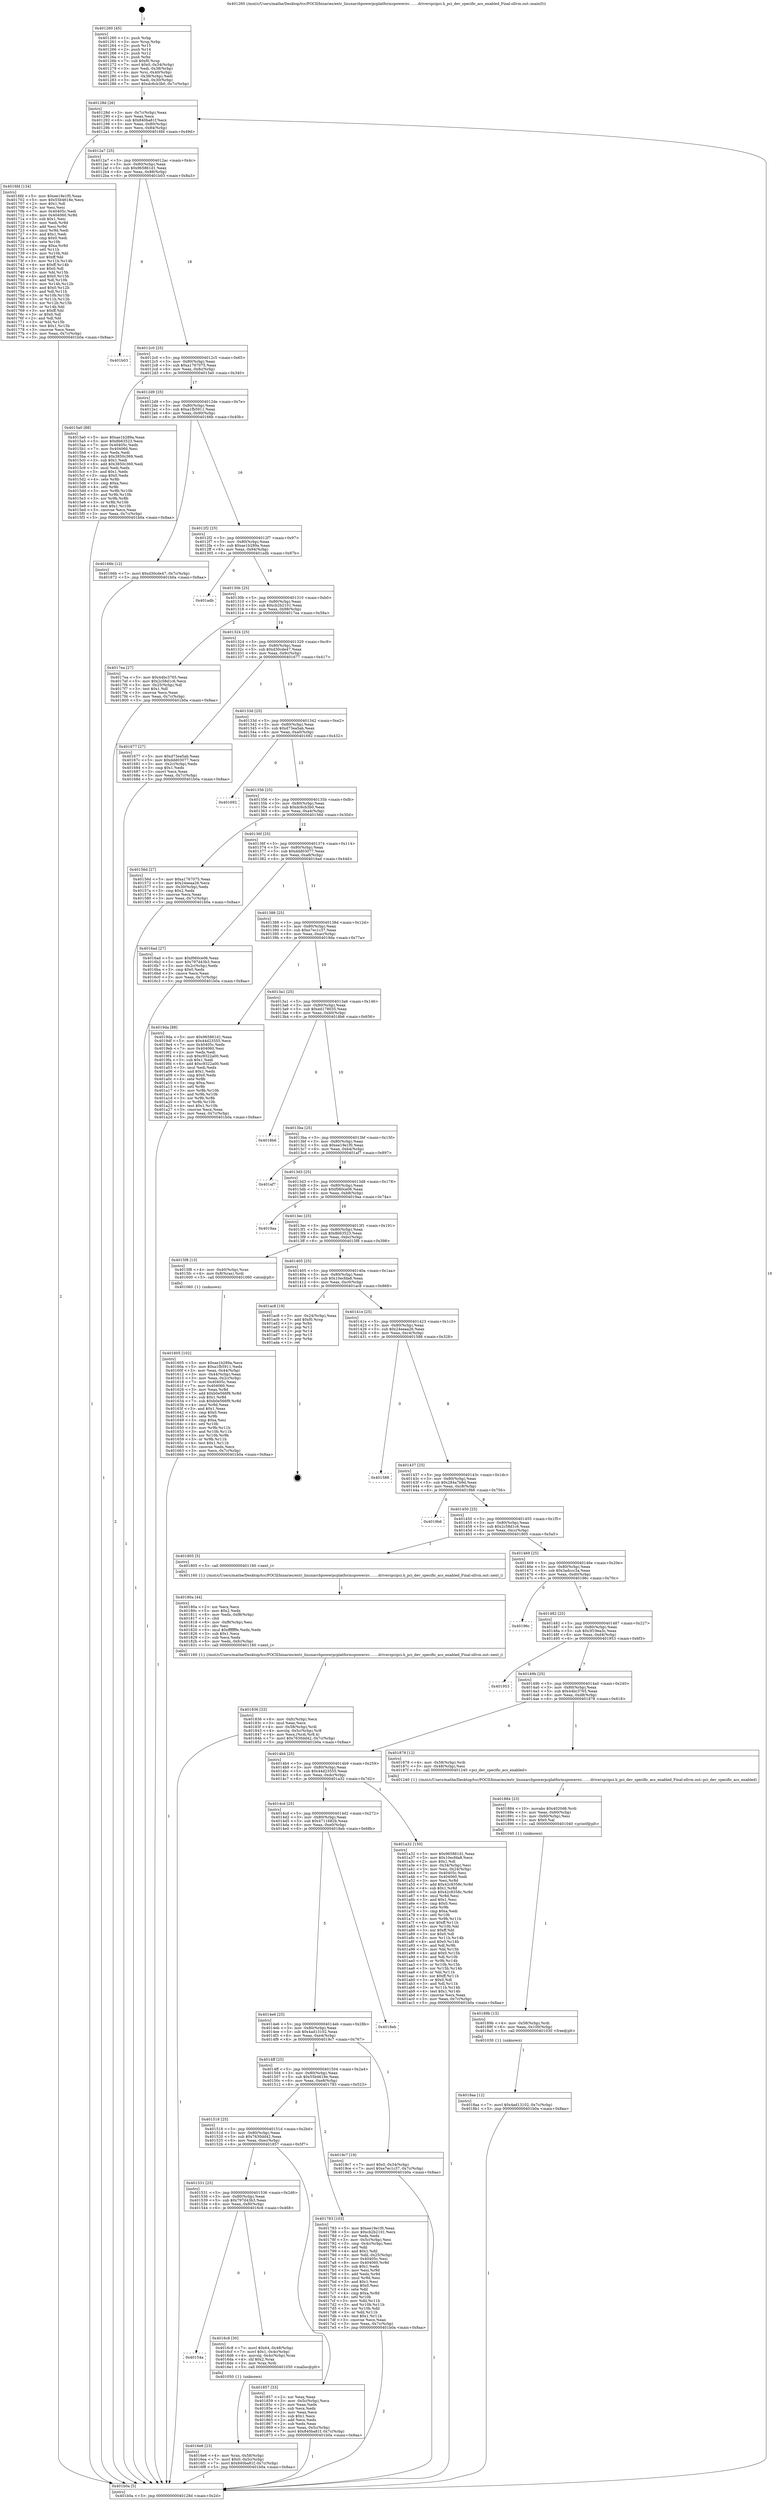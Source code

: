 digraph "0x401260" {
  label = "0x401260 (/mnt/c/Users/mathe/Desktop/tcc/POCII/binaries/extr_linuxarchpowerpcplatformspowernv........driverspcipci.h_pci_dev_specific_acs_enabled_Final-ollvm.out::main(0))"
  labelloc = "t"
  node[shape=record]

  Entry [label="",width=0.3,height=0.3,shape=circle,fillcolor=black,style=filled]
  "0x40128d" [label="{
     0x40128d [26]\l
     | [instrs]\l
     &nbsp;&nbsp;0x40128d \<+3\>: mov -0x7c(%rbp),%eax\l
     &nbsp;&nbsp;0x401290 \<+2\>: mov %eax,%ecx\l
     &nbsp;&nbsp;0x401292 \<+6\>: sub $0x840ba81f,%ecx\l
     &nbsp;&nbsp;0x401298 \<+3\>: mov %eax,-0x80(%rbp)\l
     &nbsp;&nbsp;0x40129b \<+6\>: mov %ecx,-0x84(%rbp)\l
     &nbsp;&nbsp;0x4012a1 \<+6\>: je 00000000004016fd \<main+0x49d\>\l
  }"]
  "0x4016fd" [label="{
     0x4016fd [134]\l
     | [instrs]\l
     &nbsp;&nbsp;0x4016fd \<+5\>: mov $0xee19e1f0,%eax\l
     &nbsp;&nbsp;0x401702 \<+5\>: mov $0x55b4618e,%ecx\l
     &nbsp;&nbsp;0x401707 \<+2\>: mov $0x1,%dl\l
     &nbsp;&nbsp;0x401709 \<+2\>: xor %esi,%esi\l
     &nbsp;&nbsp;0x40170b \<+7\>: mov 0x40405c,%edi\l
     &nbsp;&nbsp;0x401712 \<+8\>: mov 0x404060,%r8d\l
     &nbsp;&nbsp;0x40171a \<+3\>: sub $0x1,%esi\l
     &nbsp;&nbsp;0x40171d \<+3\>: mov %edi,%r9d\l
     &nbsp;&nbsp;0x401720 \<+3\>: add %esi,%r9d\l
     &nbsp;&nbsp;0x401723 \<+4\>: imul %r9d,%edi\l
     &nbsp;&nbsp;0x401727 \<+3\>: and $0x1,%edi\l
     &nbsp;&nbsp;0x40172a \<+3\>: cmp $0x0,%edi\l
     &nbsp;&nbsp;0x40172d \<+4\>: sete %r10b\l
     &nbsp;&nbsp;0x401731 \<+4\>: cmp $0xa,%r8d\l
     &nbsp;&nbsp;0x401735 \<+4\>: setl %r11b\l
     &nbsp;&nbsp;0x401739 \<+3\>: mov %r10b,%bl\l
     &nbsp;&nbsp;0x40173c \<+3\>: xor $0xff,%bl\l
     &nbsp;&nbsp;0x40173f \<+3\>: mov %r11b,%r14b\l
     &nbsp;&nbsp;0x401742 \<+4\>: xor $0xff,%r14b\l
     &nbsp;&nbsp;0x401746 \<+3\>: xor $0x0,%dl\l
     &nbsp;&nbsp;0x401749 \<+3\>: mov %bl,%r15b\l
     &nbsp;&nbsp;0x40174c \<+4\>: and $0x0,%r15b\l
     &nbsp;&nbsp;0x401750 \<+3\>: and %dl,%r10b\l
     &nbsp;&nbsp;0x401753 \<+3\>: mov %r14b,%r12b\l
     &nbsp;&nbsp;0x401756 \<+4\>: and $0x0,%r12b\l
     &nbsp;&nbsp;0x40175a \<+3\>: and %dl,%r11b\l
     &nbsp;&nbsp;0x40175d \<+3\>: or %r10b,%r15b\l
     &nbsp;&nbsp;0x401760 \<+3\>: or %r11b,%r12b\l
     &nbsp;&nbsp;0x401763 \<+3\>: xor %r12b,%r15b\l
     &nbsp;&nbsp;0x401766 \<+3\>: or %r14b,%bl\l
     &nbsp;&nbsp;0x401769 \<+3\>: xor $0xff,%bl\l
     &nbsp;&nbsp;0x40176c \<+3\>: or $0x0,%dl\l
     &nbsp;&nbsp;0x40176f \<+2\>: and %dl,%bl\l
     &nbsp;&nbsp;0x401771 \<+3\>: or %bl,%r15b\l
     &nbsp;&nbsp;0x401774 \<+4\>: test $0x1,%r15b\l
     &nbsp;&nbsp;0x401778 \<+3\>: cmovne %ecx,%eax\l
     &nbsp;&nbsp;0x40177b \<+3\>: mov %eax,-0x7c(%rbp)\l
     &nbsp;&nbsp;0x40177e \<+5\>: jmp 0000000000401b0a \<main+0x8aa\>\l
  }"]
  "0x4012a7" [label="{
     0x4012a7 [25]\l
     | [instrs]\l
     &nbsp;&nbsp;0x4012a7 \<+5\>: jmp 00000000004012ac \<main+0x4c\>\l
     &nbsp;&nbsp;0x4012ac \<+3\>: mov -0x80(%rbp),%eax\l
     &nbsp;&nbsp;0x4012af \<+5\>: sub $0x965861d1,%eax\l
     &nbsp;&nbsp;0x4012b4 \<+6\>: mov %eax,-0x88(%rbp)\l
     &nbsp;&nbsp;0x4012ba \<+6\>: je 0000000000401b03 \<main+0x8a3\>\l
  }"]
  Exit [label="",width=0.3,height=0.3,shape=circle,fillcolor=black,style=filled,peripheries=2]
  "0x401b03" [label="{
     0x401b03\l
  }", style=dashed]
  "0x4012c0" [label="{
     0x4012c0 [25]\l
     | [instrs]\l
     &nbsp;&nbsp;0x4012c0 \<+5\>: jmp 00000000004012c5 \<main+0x65\>\l
     &nbsp;&nbsp;0x4012c5 \<+3\>: mov -0x80(%rbp),%eax\l
     &nbsp;&nbsp;0x4012c8 \<+5\>: sub $0xa1767075,%eax\l
     &nbsp;&nbsp;0x4012cd \<+6\>: mov %eax,-0x8c(%rbp)\l
     &nbsp;&nbsp;0x4012d3 \<+6\>: je 00000000004015a0 \<main+0x340\>\l
  }"]
  "0x4018aa" [label="{
     0x4018aa [12]\l
     | [instrs]\l
     &nbsp;&nbsp;0x4018aa \<+7\>: movl $0x4ad13102,-0x7c(%rbp)\l
     &nbsp;&nbsp;0x4018b1 \<+5\>: jmp 0000000000401b0a \<main+0x8aa\>\l
  }"]
  "0x4015a0" [label="{
     0x4015a0 [88]\l
     | [instrs]\l
     &nbsp;&nbsp;0x4015a0 \<+5\>: mov $0xae1b289a,%eax\l
     &nbsp;&nbsp;0x4015a5 \<+5\>: mov $0x8b63523,%ecx\l
     &nbsp;&nbsp;0x4015aa \<+7\>: mov 0x40405c,%edx\l
     &nbsp;&nbsp;0x4015b1 \<+7\>: mov 0x404060,%esi\l
     &nbsp;&nbsp;0x4015b8 \<+2\>: mov %edx,%edi\l
     &nbsp;&nbsp;0x4015ba \<+6\>: sub $0x3850c369,%edi\l
     &nbsp;&nbsp;0x4015c0 \<+3\>: sub $0x1,%edi\l
     &nbsp;&nbsp;0x4015c3 \<+6\>: add $0x3850c369,%edi\l
     &nbsp;&nbsp;0x4015c9 \<+3\>: imul %edi,%edx\l
     &nbsp;&nbsp;0x4015cc \<+3\>: and $0x1,%edx\l
     &nbsp;&nbsp;0x4015cf \<+3\>: cmp $0x0,%edx\l
     &nbsp;&nbsp;0x4015d2 \<+4\>: sete %r8b\l
     &nbsp;&nbsp;0x4015d6 \<+3\>: cmp $0xa,%esi\l
     &nbsp;&nbsp;0x4015d9 \<+4\>: setl %r9b\l
     &nbsp;&nbsp;0x4015dd \<+3\>: mov %r8b,%r10b\l
     &nbsp;&nbsp;0x4015e0 \<+3\>: and %r9b,%r10b\l
     &nbsp;&nbsp;0x4015e3 \<+3\>: xor %r9b,%r8b\l
     &nbsp;&nbsp;0x4015e6 \<+3\>: or %r8b,%r10b\l
     &nbsp;&nbsp;0x4015e9 \<+4\>: test $0x1,%r10b\l
     &nbsp;&nbsp;0x4015ed \<+3\>: cmovne %ecx,%eax\l
     &nbsp;&nbsp;0x4015f0 \<+3\>: mov %eax,-0x7c(%rbp)\l
     &nbsp;&nbsp;0x4015f3 \<+5\>: jmp 0000000000401b0a \<main+0x8aa\>\l
  }"]
  "0x4012d9" [label="{
     0x4012d9 [25]\l
     | [instrs]\l
     &nbsp;&nbsp;0x4012d9 \<+5\>: jmp 00000000004012de \<main+0x7e\>\l
     &nbsp;&nbsp;0x4012de \<+3\>: mov -0x80(%rbp),%eax\l
     &nbsp;&nbsp;0x4012e1 \<+5\>: sub $0xa1fb5911,%eax\l
     &nbsp;&nbsp;0x4012e6 \<+6\>: mov %eax,-0x90(%rbp)\l
     &nbsp;&nbsp;0x4012ec \<+6\>: je 000000000040166b \<main+0x40b\>\l
  }"]
  "0x40189b" [label="{
     0x40189b [15]\l
     | [instrs]\l
     &nbsp;&nbsp;0x40189b \<+4\>: mov -0x58(%rbp),%rdi\l
     &nbsp;&nbsp;0x40189f \<+6\>: mov %eax,-0x100(%rbp)\l
     &nbsp;&nbsp;0x4018a5 \<+5\>: call 0000000000401030 \<free@plt\>\l
     | [calls]\l
     &nbsp;&nbsp;0x401030 \{1\} (unknown)\l
  }"]
  "0x40166b" [label="{
     0x40166b [12]\l
     | [instrs]\l
     &nbsp;&nbsp;0x40166b \<+7\>: movl $0xd30cde47,-0x7c(%rbp)\l
     &nbsp;&nbsp;0x401672 \<+5\>: jmp 0000000000401b0a \<main+0x8aa\>\l
  }"]
  "0x4012f2" [label="{
     0x4012f2 [25]\l
     | [instrs]\l
     &nbsp;&nbsp;0x4012f2 \<+5\>: jmp 00000000004012f7 \<main+0x97\>\l
     &nbsp;&nbsp;0x4012f7 \<+3\>: mov -0x80(%rbp),%eax\l
     &nbsp;&nbsp;0x4012fa \<+5\>: sub $0xae1b289a,%eax\l
     &nbsp;&nbsp;0x4012ff \<+6\>: mov %eax,-0x94(%rbp)\l
     &nbsp;&nbsp;0x401305 \<+6\>: je 0000000000401adb \<main+0x87b\>\l
  }"]
  "0x401884" [label="{
     0x401884 [23]\l
     | [instrs]\l
     &nbsp;&nbsp;0x401884 \<+10\>: movabs $0x4020d6,%rdi\l
     &nbsp;&nbsp;0x40188e \<+3\>: mov %eax,-0x60(%rbp)\l
     &nbsp;&nbsp;0x401891 \<+3\>: mov -0x60(%rbp),%esi\l
     &nbsp;&nbsp;0x401894 \<+2\>: mov $0x0,%al\l
     &nbsp;&nbsp;0x401896 \<+5\>: call 0000000000401040 \<printf@plt\>\l
     | [calls]\l
     &nbsp;&nbsp;0x401040 \{1\} (unknown)\l
  }"]
  "0x401adb" [label="{
     0x401adb\l
  }", style=dashed]
  "0x40130b" [label="{
     0x40130b [25]\l
     | [instrs]\l
     &nbsp;&nbsp;0x40130b \<+5\>: jmp 0000000000401310 \<main+0xb0\>\l
     &nbsp;&nbsp;0x401310 \<+3\>: mov -0x80(%rbp),%eax\l
     &nbsp;&nbsp;0x401313 \<+5\>: sub $0xcb2b2101,%eax\l
     &nbsp;&nbsp;0x401318 \<+6\>: mov %eax,-0x98(%rbp)\l
     &nbsp;&nbsp;0x40131e \<+6\>: je 00000000004017ea \<main+0x58a\>\l
  }"]
  "0x401836" [label="{
     0x401836 [33]\l
     | [instrs]\l
     &nbsp;&nbsp;0x401836 \<+6\>: mov -0xfc(%rbp),%ecx\l
     &nbsp;&nbsp;0x40183c \<+3\>: imul %eax,%ecx\l
     &nbsp;&nbsp;0x40183f \<+4\>: mov -0x58(%rbp),%rdi\l
     &nbsp;&nbsp;0x401843 \<+4\>: movslq -0x5c(%rbp),%r8\l
     &nbsp;&nbsp;0x401847 \<+4\>: mov %ecx,(%rdi,%r8,4)\l
     &nbsp;&nbsp;0x40184b \<+7\>: movl $0x7630dd42,-0x7c(%rbp)\l
     &nbsp;&nbsp;0x401852 \<+5\>: jmp 0000000000401b0a \<main+0x8aa\>\l
  }"]
  "0x4017ea" [label="{
     0x4017ea [27]\l
     | [instrs]\l
     &nbsp;&nbsp;0x4017ea \<+5\>: mov $0x44bc3765,%eax\l
     &nbsp;&nbsp;0x4017ef \<+5\>: mov $0x2c58d1c6,%ecx\l
     &nbsp;&nbsp;0x4017f4 \<+3\>: mov -0x25(%rbp),%dl\l
     &nbsp;&nbsp;0x4017f7 \<+3\>: test $0x1,%dl\l
     &nbsp;&nbsp;0x4017fa \<+3\>: cmovne %ecx,%eax\l
     &nbsp;&nbsp;0x4017fd \<+3\>: mov %eax,-0x7c(%rbp)\l
     &nbsp;&nbsp;0x401800 \<+5\>: jmp 0000000000401b0a \<main+0x8aa\>\l
  }"]
  "0x401324" [label="{
     0x401324 [25]\l
     | [instrs]\l
     &nbsp;&nbsp;0x401324 \<+5\>: jmp 0000000000401329 \<main+0xc9\>\l
     &nbsp;&nbsp;0x401329 \<+3\>: mov -0x80(%rbp),%eax\l
     &nbsp;&nbsp;0x40132c \<+5\>: sub $0xd30cde47,%eax\l
     &nbsp;&nbsp;0x401331 \<+6\>: mov %eax,-0x9c(%rbp)\l
     &nbsp;&nbsp;0x401337 \<+6\>: je 0000000000401677 \<main+0x417\>\l
  }"]
  "0x40180a" [label="{
     0x40180a [44]\l
     | [instrs]\l
     &nbsp;&nbsp;0x40180a \<+2\>: xor %ecx,%ecx\l
     &nbsp;&nbsp;0x40180c \<+5\>: mov $0x2,%edx\l
     &nbsp;&nbsp;0x401811 \<+6\>: mov %edx,-0xf8(%rbp)\l
     &nbsp;&nbsp;0x401817 \<+1\>: cltd\l
     &nbsp;&nbsp;0x401818 \<+6\>: mov -0xf8(%rbp),%esi\l
     &nbsp;&nbsp;0x40181e \<+2\>: idiv %esi\l
     &nbsp;&nbsp;0x401820 \<+6\>: imul $0xfffffffe,%edx,%edx\l
     &nbsp;&nbsp;0x401826 \<+3\>: sub $0x1,%ecx\l
     &nbsp;&nbsp;0x401829 \<+2\>: sub %ecx,%edx\l
     &nbsp;&nbsp;0x40182b \<+6\>: mov %edx,-0xfc(%rbp)\l
     &nbsp;&nbsp;0x401831 \<+5\>: call 0000000000401160 \<next_i\>\l
     | [calls]\l
     &nbsp;&nbsp;0x401160 \{1\} (/mnt/c/Users/mathe/Desktop/tcc/POCII/binaries/extr_linuxarchpowerpcplatformspowernv........driverspcipci.h_pci_dev_specific_acs_enabled_Final-ollvm.out::next_i)\l
  }"]
  "0x401677" [label="{
     0x401677 [27]\l
     | [instrs]\l
     &nbsp;&nbsp;0x401677 \<+5\>: mov $0xd73ea5ab,%eax\l
     &nbsp;&nbsp;0x40167c \<+5\>: mov $0xddd03077,%ecx\l
     &nbsp;&nbsp;0x401681 \<+3\>: mov -0x2c(%rbp),%edx\l
     &nbsp;&nbsp;0x401684 \<+3\>: cmp $0x1,%edx\l
     &nbsp;&nbsp;0x401687 \<+3\>: cmovl %ecx,%eax\l
     &nbsp;&nbsp;0x40168a \<+3\>: mov %eax,-0x7c(%rbp)\l
     &nbsp;&nbsp;0x40168d \<+5\>: jmp 0000000000401b0a \<main+0x8aa\>\l
  }"]
  "0x40133d" [label="{
     0x40133d [25]\l
     | [instrs]\l
     &nbsp;&nbsp;0x40133d \<+5\>: jmp 0000000000401342 \<main+0xe2\>\l
     &nbsp;&nbsp;0x401342 \<+3\>: mov -0x80(%rbp),%eax\l
     &nbsp;&nbsp;0x401345 \<+5\>: sub $0xd73ea5ab,%eax\l
     &nbsp;&nbsp;0x40134a \<+6\>: mov %eax,-0xa0(%rbp)\l
     &nbsp;&nbsp;0x401350 \<+6\>: je 0000000000401692 \<main+0x432\>\l
  }"]
  "0x4016e6" [label="{
     0x4016e6 [23]\l
     | [instrs]\l
     &nbsp;&nbsp;0x4016e6 \<+4\>: mov %rax,-0x58(%rbp)\l
     &nbsp;&nbsp;0x4016ea \<+7\>: movl $0x0,-0x5c(%rbp)\l
     &nbsp;&nbsp;0x4016f1 \<+7\>: movl $0x840ba81f,-0x7c(%rbp)\l
     &nbsp;&nbsp;0x4016f8 \<+5\>: jmp 0000000000401b0a \<main+0x8aa\>\l
  }"]
  "0x401692" [label="{
     0x401692\l
  }", style=dashed]
  "0x401356" [label="{
     0x401356 [25]\l
     | [instrs]\l
     &nbsp;&nbsp;0x401356 \<+5\>: jmp 000000000040135b \<main+0xfb\>\l
     &nbsp;&nbsp;0x40135b \<+3\>: mov -0x80(%rbp),%eax\l
     &nbsp;&nbsp;0x40135e \<+5\>: sub $0xdc6cb3b0,%eax\l
     &nbsp;&nbsp;0x401363 \<+6\>: mov %eax,-0xa4(%rbp)\l
     &nbsp;&nbsp;0x401369 \<+6\>: je 000000000040156d \<main+0x30d\>\l
  }"]
  "0x40154a" [label="{
     0x40154a\l
  }", style=dashed]
  "0x40156d" [label="{
     0x40156d [27]\l
     | [instrs]\l
     &nbsp;&nbsp;0x40156d \<+5\>: mov $0xa1767075,%eax\l
     &nbsp;&nbsp;0x401572 \<+5\>: mov $0x24eeaa26,%ecx\l
     &nbsp;&nbsp;0x401577 \<+3\>: mov -0x30(%rbp),%edx\l
     &nbsp;&nbsp;0x40157a \<+3\>: cmp $0x2,%edx\l
     &nbsp;&nbsp;0x40157d \<+3\>: cmovne %ecx,%eax\l
     &nbsp;&nbsp;0x401580 \<+3\>: mov %eax,-0x7c(%rbp)\l
     &nbsp;&nbsp;0x401583 \<+5\>: jmp 0000000000401b0a \<main+0x8aa\>\l
  }"]
  "0x40136f" [label="{
     0x40136f [25]\l
     | [instrs]\l
     &nbsp;&nbsp;0x40136f \<+5\>: jmp 0000000000401374 \<main+0x114\>\l
     &nbsp;&nbsp;0x401374 \<+3\>: mov -0x80(%rbp),%eax\l
     &nbsp;&nbsp;0x401377 \<+5\>: sub $0xddd03077,%eax\l
     &nbsp;&nbsp;0x40137c \<+6\>: mov %eax,-0xa8(%rbp)\l
     &nbsp;&nbsp;0x401382 \<+6\>: je 00000000004016ad \<main+0x44d\>\l
  }"]
  "0x401b0a" [label="{
     0x401b0a [5]\l
     | [instrs]\l
     &nbsp;&nbsp;0x401b0a \<+5\>: jmp 000000000040128d \<main+0x2d\>\l
  }"]
  "0x401260" [label="{
     0x401260 [45]\l
     | [instrs]\l
     &nbsp;&nbsp;0x401260 \<+1\>: push %rbp\l
     &nbsp;&nbsp;0x401261 \<+3\>: mov %rsp,%rbp\l
     &nbsp;&nbsp;0x401264 \<+2\>: push %r15\l
     &nbsp;&nbsp;0x401266 \<+2\>: push %r14\l
     &nbsp;&nbsp;0x401268 \<+2\>: push %r12\l
     &nbsp;&nbsp;0x40126a \<+1\>: push %rbx\l
     &nbsp;&nbsp;0x40126b \<+7\>: sub $0xf0,%rsp\l
     &nbsp;&nbsp;0x401272 \<+7\>: movl $0x0,-0x34(%rbp)\l
     &nbsp;&nbsp;0x401279 \<+3\>: mov %edi,-0x38(%rbp)\l
     &nbsp;&nbsp;0x40127c \<+4\>: mov %rsi,-0x40(%rbp)\l
     &nbsp;&nbsp;0x401280 \<+3\>: mov -0x38(%rbp),%edi\l
     &nbsp;&nbsp;0x401283 \<+3\>: mov %edi,-0x30(%rbp)\l
     &nbsp;&nbsp;0x401286 \<+7\>: movl $0xdc6cb3b0,-0x7c(%rbp)\l
  }"]
  "0x4016c8" [label="{
     0x4016c8 [30]\l
     | [instrs]\l
     &nbsp;&nbsp;0x4016c8 \<+7\>: movl $0x64,-0x48(%rbp)\l
     &nbsp;&nbsp;0x4016cf \<+7\>: movl $0x1,-0x4c(%rbp)\l
     &nbsp;&nbsp;0x4016d6 \<+4\>: movslq -0x4c(%rbp),%rax\l
     &nbsp;&nbsp;0x4016da \<+4\>: shl $0x2,%rax\l
     &nbsp;&nbsp;0x4016de \<+3\>: mov %rax,%rdi\l
     &nbsp;&nbsp;0x4016e1 \<+5\>: call 0000000000401050 \<malloc@plt\>\l
     | [calls]\l
     &nbsp;&nbsp;0x401050 \{1\} (unknown)\l
  }"]
  "0x4016ad" [label="{
     0x4016ad [27]\l
     | [instrs]\l
     &nbsp;&nbsp;0x4016ad \<+5\>: mov $0xf060ce06,%eax\l
     &nbsp;&nbsp;0x4016b2 \<+5\>: mov $0x797d43b3,%ecx\l
     &nbsp;&nbsp;0x4016b7 \<+3\>: mov -0x2c(%rbp),%edx\l
     &nbsp;&nbsp;0x4016ba \<+3\>: cmp $0x0,%edx\l
     &nbsp;&nbsp;0x4016bd \<+3\>: cmove %ecx,%eax\l
     &nbsp;&nbsp;0x4016c0 \<+3\>: mov %eax,-0x7c(%rbp)\l
     &nbsp;&nbsp;0x4016c3 \<+5\>: jmp 0000000000401b0a \<main+0x8aa\>\l
  }"]
  "0x401388" [label="{
     0x401388 [25]\l
     | [instrs]\l
     &nbsp;&nbsp;0x401388 \<+5\>: jmp 000000000040138d \<main+0x12d\>\l
     &nbsp;&nbsp;0x40138d \<+3\>: mov -0x80(%rbp),%eax\l
     &nbsp;&nbsp;0x401390 \<+5\>: sub $0xe7ec1c37,%eax\l
     &nbsp;&nbsp;0x401395 \<+6\>: mov %eax,-0xac(%rbp)\l
     &nbsp;&nbsp;0x40139b \<+6\>: je 00000000004019da \<main+0x77a\>\l
  }"]
  "0x401531" [label="{
     0x401531 [25]\l
     | [instrs]\l
     &nbsp;&nbsp;0x401531 \<+5\>: jmp 0000000000401536 \<main+0x2d6\>\l
     &nbsp;&nbsp;0x401536 \<+3\>: mov -0x80(%rbp),%eax\l
     &nbsp;&nbsp;0x401539 \<+5\>: sub $0x797d43b3,%eax\l
     &nbsp;&nbsp;0x40153e \<+6\>: mov %eax,-0xf0(%rbp)\l
     &nbsp;&nbsp;0x401544 \<+6\>: je 00000000004016c8 \<main+0x468\>\l
  }"]
  "0x4019da" [label="{
     0x4019da [88]\l
     | [instrs]\l
     &nbsp;&nbsp;0x4019da \<+5\>: mov $0x965861d1,%eax\l
     &nbsp;&nbsp;0x4019df \<+5\>: mov $0x44d23555,%ecx\l
     &nbsp;&nbsp;0x4019e4 \<+7\>: mov 0x40405c,%edx\l
     &nbsp;&nbsp;0x4019eb \<+7\>: mov 0x404060,%esi\l
     &nbsp;&nbsp;0x4019f2 \<+2\>: mov %edx,%edi\l
     &nbsp;&nbsp;0x4019f4 \<+6\>: sub $0xc9322a00,%edi\l
     &nbsp;&nbsp;0x4019fa \<+3\>: sub $0x1,%edi\l
     &nbsp;&nbsp;0x4019fd \<+6\>: add $0xc9322a00,%edi\l
     &nbsp;&nbsp;0x401a03 \<+3\>: imul %edi,%edx\l
     &nbsp;&nbsp;0x401a06 \<+3\>: and $0x1,%edx\l
     &nbsp;&nbsp;0x401a09 \<+3\>: cmp $0x0,%edx\l
     &nbsp;&nbsp;0x401a0c \<+4\>: sete %r8b\l
     &nbsp;&nbsp;0x401a10 \<+3\>: cmp $0xa,%esi\l
     &nbsp;&nbsp;0x401a13 \<+4\>: setl %r9b\l
     &nbsp;&nbsp;0x401a17 \<+3\>: mov %r8b,%r10b\l
     &nbsp;&nbsp;0x401a1a \<+3\>: and %r9b,%r10b\l
     &nbsp;&nbsp;0x401a1d \<+3\>: xor %r9b,%r8b\l
     &nbsp;&nbsp;0x401a20 \<+3\>: or %r8b,%r10b\l
     &nbsp;&nbsp;0x401a23 \<+4\>: test $0x1,%r10b\l
     &nbsp;&nbsp;0x401a27 \<+3\>: cmovne %ecx,%eax\l
     &nbsp;&nbsp;0x401a2a \<+3\>: mov %eax,-0x7c(%rbp)\l
     &nbsp;&nbsp;0x401a2d \<+5\>: jmp 0000000000401b0a \<main+0x8aa\>\l
  }"]
  "0x4013a1" [label="{
     0x4013a1 [25]\l
     | [instrs]\l
     &nbsp;&nbsp;0x4013a1 \<+5\>: jmp 00000000004013a6 \<main+0x146\>\l
     &nbsp;&nbsp;0x4013a6 \<+3\>: mov -0x80(%rbp),%eax\l
     &nbsp;&nbsp;0x4013a9 \<+5\>: sub $0xed178035,%eax\l
     &nbsp;&nbsp;0x4013ae \<+6\>: mov %eax,-0xb0(%rbp)\l
     &nbsp;&nbsp;0x4013b4 \<+6\>: je 00000000004018b6 \<main+0x656\>\l
  }"]
  "0x401857" [label="{
     0x401857 [33]\l
     | [instrs]\l
     &nbsp;&nbsp;0x401857 \<+2\>: xor %eax,%eax\l
     &nbsp;&nbsp;0x401859 \<+3\>: mov -0x5c(%rbp),%ecx\l
     &nbsp;&nbsp;0x40185c \<+2\>: mov %eax,%edx\l
     &nbsp;&nbsp;0x40185e \<+2\>: sub %ecx,%edx\l
     &nbsp;&nbsp;0x401860 \<+2\>: mov %eax,%ecx\l
     &nbsp;&nbsp;0x401862 \<+3\>: sub $0x1,%ecx\l
     &nbsp;&nbsp;0x401865 \<+2\>: add %ecx,%edx\l
     &nbsp;&nbsp;0x401867 \<+2\>: sub %edx,%eax\l
     &nbsp;&nbsp;0x401869 \<+3\>: mov %eax,-0x5c(%rbp)\l
     &nbsp;&nbsp;0x40186c \<+7\>: movl $0x840ba81f,-0x7c(%rbp)\l
     &nbsp;&nbsp;0x401873 \<+5\>: jmp 0000000000401b0a \<main+0x8aa\>\l
  }"]
  "0x4018b6" [label="{
     0x4018b6\l
  }", style=dashed]
  "0x4013ba" [label="{
     0x4013ba [25]\l
     | [instrs]\l
     &nbsp;&nbsp;0x4013ba \<+5\>: jmp 00000000004013bf \<main+0x15f\>\l
     &nbsp;&nbsp;0x4013bf \<+3\>: mov -0x80(%rbp),%eax\l
     &nbsp;&nbsp;0x4013c2 \<+5\>: sub $0xee19e1f0,%eax\l
     &nbsp;&nbsp;0x4013c7 \<+6\>: mov %eax,-0xb4(%rbp)\l
     &nbsp;&nbsp;0x4013cd \<+6\>: je 0000000000401af7 \<main+0x897\>\l
  }"]
  "0x401518" [label="{
     0x401518 [25]\l
     | [instrs]\l
     &nbsp;&nbsp;0x401518 \<+5\>: jmp 000000000040151d \<main+0x2bd\>\l
     &nbsp;&nbsp;0x40151d \<+3\>: mov -0x80(%rbp),%eax\l
     &nbsp;&nbsp;0x401520 \<+5\>: sub $0x7630dd42,%eax\l
     &nbsp;&nbsp;0x401525 \<+6\>: mov %eax,-0xec(%rbp)\l
     &nbsp;&nbsp;0x40152b \<+6\>: je 0000000000401857 \<main+0x5f7\>\l
  }"]
  "0x401af7" [label="{
     0x401af7\l
  }", style=dashed]
  "0x4013d3" [label="{
     0x4013d3 [25]\l
     | [instrs]\l
     &nbsp;&nbsp;0x4013d3 \<+5\>: jmp 00000000004013d8 \<main+0x178\>\l
     &nbsp;&nbsp;0x4013d8 \<+3\>: mov -0x80(%rbp),%eax\l
     &nbsp;&nbsp;0x4013db \<+5\>: sub $0xf060ce06,%eax\l
     &nbsp;&nbsp;0x4013e0 \<+6\>: mov %eax,-0xb8(%rbp)\l
     &nbsp;&nbsp;0x4013e6 \<+6\>: je 00000000004019aa \<main+0x74a\>\l
  }"]
  "0x401783" [label="{
     0x401783 [103]\l
     | [instrs]\l
     &nbsp;&nbsp;0x401783 \<+5\>: mov $0xee19e1f0,%eax\l
     &nbsp;&nbsp;0x401788 \<+5\>: mov $0xcb2b2101,%ecx\l
     &nbsp;&nbsp;0x40178d \<+2\>: xor %edx,%edx\l
     &nbsp;&nbsp;0x40178f \<+3\>: mov -0x5c(%rbp),%esi\l
     &nbsp;&nbsp;0x401792 \<+3\>: cmp -0x4c(%rbp),%esi\l
     &nbsp;&nbsp;0x401795 \<+4\>: setl %dil\l
     &nbsp;&nbsp;0x401799 \<+4\>: and $0x1,%dil\l
     &nbsp;&nbsp;0x40179d \<+4\>: mov %dil,-0x25(%rbp)\l
     &nbsp;&nbsp;0x4017a1 \<+7\>: mov 0x40405c,%esi\l
     &nbsp;&nbsp;0x4017a8 \<+8\>: mov 0x404060,%r8d\l
     &nbsp;&nbsp;0x4017b0 \<+3\>: sub $0x1,%edx\l
     &nbsp;&nbsp;0x4017b3 \<+3\>: mov %esi,%r9d\l
     &nbsp;&nbsp;0x4017b6 \<+3\>: add %edx,%r9d\l
     &nbsp;&nbsp;0x4017b9 \<+4\>: imul %r9d,%esi\l
     &nbsp;&nbsp;0x4017bd \<+3\>: and $0x1,%esi\l
     &nbsp;&nbsp;0x4017c0 \<+3\>: cmp $0x0,%esi\l
     &nbsp;&nbsp;0x4017c3 \<+4\>: sete %dil\l
     &nbsp;&nbsp;0x4017c7 \<+4\>: cmp $0xa,%r8d\l
     &nbsp;&nbsp;0x4017cb \<+4\>: setl %r10b\l
     &nbsp;&nbsp;0x4017cf \<+3\>: mov %dil,%r11b\l
     &nbsp;&nbsp;0x4017d2 \<+3\>: and %r10b,%r11b\l
     &nbsp;&nbsp;0x4017d5 \<+3\>: xor %r10b,%dil\l
     &nbsp;&nbsp;0x4017d8 \<+3\>: or %dil,%r11b\l
     &nbsp;&nbsp;0x4017db \<+4\>: test $0x1,%r11b\l
     &nbsp;&nbsp;0x4017df \<+3\>: cmovne %ecx,%eax\l
     &nbsp;&nbsp;0x4017e2 \<+3\>: mov %eax,-0x7c(%rbp)\l
     &nbsp;&nbsp;0x4017e5 \<+5\>: jmp 0000000000401b0a \<main+0x8aa\>\l
  }"]
  "0x4019aa" [label="{
     0x4019aa\l
  }", style=dashed]
  "0x4013ec" [label="{
     0x4013ec [25]\l
     | [instrs]\l
     &nbsp;&nbsp;0x4013ec \<+5\>: jmp 00000000004013f1 \<main+0x191\>\l
     &nbsp;&nbsp;0x4013f1 \<+3\>: mov -0x80(%rbp),%eax\l
     &nbsp;&nbsp;0x4013f4 \<+5\>: sub $0x8b63523,%eax\l
     &nbsp;&nbsp;0x4013f9 \<+6\>: mov %eax,-0xbc(%rbp)\l
     &nbsp;&nbsp;0x4013ff \<+6\>: je 00000000004015f8 \<main+0x398\>\l
  }"]
  "0x4014ff" [label="{
     0x4014ff [25]\l
     | [instrs]\l
     &nbsp;&nbsp;0x4014ff \<+5\>: jmp 0000000000401504 \<main+0x2a4\>\l
     &nbsp;&nbsp;0x401504 \<+3\>: mov -0x80(%rbp),%eax\l
     &nbsp;&nbsp;0x401507 \<+5\>: sub $0x55b4618e,%eax\l
     &nbsp;&nbsp;0x40150c \<+6\>: mov %eax,-0xe8(%rbp)\l
     &nbsp;&nbsp;0x401512 \<+6\>: je 0000000000401783 \<main+0x523\>\l
  }"]
  "0x4015f8" [label="{
     0x4015f8 [13]\l
     | [instrs]\l
     &nbsp;&nbsp;0x4015f8 \<+4\>: mov -0x40(%rbp),%rax\l
     &nbsp;&nbsp;0x4015fc \<+4\>: mov 0x8(%rax),%rdi\l
     &nbsp;&nbsp;0x401600 \<+5\>: call 0000000000401060 \<atoi@plt\>\l
     | [calls]\l
     &nbsp;&nbsp;0x401060 \{1\} (unknown)\l
  }"]
  "0x401405" [label="{
     0x401405 [25]\l
     | [instrs]\l
     &nbsp;&nbsp;0x401405 \<+5\>: jmp 000000000040140a \<main+0x1aa\>\l
     &nbsp;&nbsp;0x40140a \<+3\>: mov -0x80(%rbp),%eax\l
     &nbsp;&nbsp;0x40140d \<+5\>: sub $0x10ecfda8,%eax\l
     &nbsp;&nbsp;0x401412 \<+6\>: mov %eax,-0xc0(%rbp)\l
     &nbsp;&nbsp;0x401418 \<+6\>: je 0000000000401ac8 \<main+0x868\>\l
  }"]
  "0x401605" [label="{
     0x401605 [102]\l
     | [instrs]\l
     &nbsp;&nbsp;0x401605 \<+5\>: mov $0xae1b289a,%ecx\l
     &nbsp;&nbsp;0x40160a \<+5\>: mov $0xa1fb5911,%edx\l
     &nbsp;&nbsp;0x40160f \<+3\>: mov %eax,-0x44(%rbp)\l
     &nbsp;&nbsp;0x401612 \<+3\>: mov -0x44(%rbp),%eax\l
     &nbsp;&nbsp;0x401615 \<+3\>: mov %eax,-0x2c(%rbp)\l
     &nbsp;&nbsp;0x401618 \<+7\>: mov 0x40405c,%eax\l
     &nbsp;&nbsp;0x40161f \<+7\>: mov 0x404060,%esi\l
     &nbsp;&nbsp;0x401626 \<+3\>: mov %eax,%r8d\l
     &nbsp;&nbsp;0x401629 \<+7\>: add $0xb0e566f9,%r8d\l
     &nbsp;&nbsp;0x401630 \<+4\>: sub $0x1,%r8d\l
     &nbsp;&nbsp;0x401634 \<+7\>: sub $0xb0e566f9,%r8d\l
     &nbsp;&nbsp;0x40163b \<+4\>: imul %r8d,%eax\l
     &nbsp;&nbsp;0x40163f \<+3\>: and $0x1,%eax\l
     &nbsp;&nbsp;0x401642 \<+3\>: cmp $0x0,%eax\l
     &nbsp;&nbsp;0x401645 \<+4\>: sete %r9b\l
     &nbsp;&nbsp;0x401649 \<+3\>: cmp $0xa,%esi\l
     &nbsp;&nbsp;0x40164c \<+4\>: setl %r10b\l
     &nbsp;&nbsp;0x401650 \<+3\>: mov %r9b,%r11b\l
     &nbsp;&nbsp;0x401653 \<+3\>: and %r10b,%r11b\l
     &nbsp;&nbsp;0x401656 \<+3\>: xor %r10b,%r9b\l
     &nbsp;&nbsp;0x401659 \<+3\>: or %r9b,%r11b\l
     &nbsp;&nbsp;0x40165c \<+4\>: test $0x1,%r11b\l
     &nbsp;&nbsp;0x401660 \<+3\>: cmovne %edx,%ecx\l
     &nbsp;&nbsp;0x401663 \<+3\>: mov %ecx,-0x7c(%rbp)\l
     &nbsp;&nbsp;0x401666 \<+5\>: jmp 0000000000401b0a \<main+0x8aa\>\l
  }"]
  "0x4019c7" [label="{
     0x4019c7 [19]\l
     | [instrs]\l
     &nbsp;&nbsp;0x4019c7 \<+7\>: movl $0x0,-0x34(%rbp)\l
     &nbsp;&nbsp;0x4019ce \<+7\>: movl $0xe7ec1c37,-0x7c(%rbp)\l
     &nbsp;&nbsp;0x4019d5 \<+5\>: jmp 0000000000401b0a \<main+0x8aa\>\l
  }"]
  "0x401ac8" [label="{
     0x401ac8 [19]\l
     | [instrs]\l
     &nbsp;&nbsp;0x401ac8 \<+3\>: mov -0x24(%rbp),%eax\l
     &nbsp;&nbsp;0x401acb \<+7\>: add $0xf0,%rsp\l
     &nbsp;&nbsp;0x401ad2 \<+1\>: pop %rbx\l
     &nbsp;&nbsp;0x401ad3 \<+2\>: pop %r12\l
     &nbsp;&nbsp;0x401ad5 \<+2\>: pop %r14\l
     &nbsp;&nbsp;0x401ad7 \<+2\>: pop %r15\l
     &nbsp;&nbsp;0x401ad9 \<+1\>: pop %rbp\l
     &nbsp;&nbsp;0x401ada \<+1\>: ret\l
  }"]
  "0x40141e" [label="{
     0x40141e [25]\l
     | [instrs]\l
     &nbsp;&nbsp;0x40141e \<+5\>: jmp 0000000000401423 \<main+0x1c3\>\l
     &nbsp;&nbsp;0x401423 \<+3\>: mov -0x80(%rbp),%eax\l
     &nbsp;&nbsp;0x401426 \<+5\>: sub $0x24eeaa26,%eax\l
     &nbsp;&nbsp;0x40142b \<+6\>: mov %eax,-0xc4(%rbp)\l
     &nbsp;&nbsp;0x401431 \<+6\>: je 0000000000401588 \<main+0x328\>\l
  }"]
  "0x4014e6" [label="{
     0x4014e6 [25]\l
     | [instrs]\l
     &nbsp;&nbsp;0x4014e6 \<+5\>: jmp 00000000004014eb \<main+0x28b\>\l
     &nbsp;&nbsp;0x4014eb \<+3\>: mov -0x80(%rbp),%eax\l
     &nbsp;&nbsp;0x4014ee \<+5\>: sub $0x4ad13102,%eax\l
     &nbsp;&nbsp;0x4014f3 \<+6\>: mov %eax,-0xe4(%rbp)\l
     &nbsp;&nbsp;0x4014f9 \<+6\>: je 00000000004019c7 \<main+0x767\>\l
  }"]
  "0x401588" [label="{
     0x401588\l
  }", style=dashed]
  "0x401437" [label="{
     0x401437 [25]\l
     | [instrs]\l
     &nbsp;&nbsp;0x401437 \<+5\>: jmp 000000000040143c \<main+0x1dc\>\l
     &nbsp;&nbsp;0x40143c \<+3\>: mov -0x80(%rbp),%eax\l
     &nbsp;&nbsp;0x40143f \<+5\>: sub $0x284a7b9d,%eax\l
     &nbsp;&nbsp;0x401444 \<+6\>: mov %eax,-0xc8(%rbp)\l
     &nbsp;&nbsp;0x40144a \<+6\>: je 00000000004019b6 \<main+0x756\>\l
  }"]
  "0x4018eb" [label="{
     0x4018eb\l
  }", style=dashed]
  "0x4019b6" [label="{
     0x4019b6\l
  }", style=dashed]
  "0x401450" [label="{
     0x401450 [25]\l
     | [instrs]\l
     &nbsp;&nbsp;0x401450 \<+5\>: jmp 0000000000401455 \<main+0x1f5\>\l
     &nbsp;&nbsp;0x401455 \<+3\>: mov -0x80(%rbp),%eax\l
     &nbsp;&nbsp;0x401458 \<+5\>: sub $0x2c58d1c6,%eax\l
     &nbsp;&nbsp;0x40145d \<+6\>: mov %eax,-0xcc(%rbp)\l
     &nbsp;&nbsp;0x401463 \<+6\>: je 0000000000401805 \<main+0x5a5\>\l
  }"]
  "0x4014cd" [label="{
     0x4014cd [25]\l
     | [instrs]\l
     &nbsp;&nbsp;0x4014cd \<+5\>: jmp 00000000004014d2 \<main+0x272\>\l
     &nbsp;&nbsp;0x4014d2 \<+3\>: mov -0x80(%rbp),%eax\l
     &nbsp;&nbsp;0x4014d5 \<+5\>: sub $0x4711682b,%eax\l
     &nbsp;&nbsp;0x4014da \<+6\>: mov %eax,-0xe0(%rbp)\l
     &nbsp;&nbsp;0x4014e0 \<+6\>: je 00000000004018eb \<main+0x68b\>\l
  }"]
  "0x401805" [label="{
     0x401805 [5]\l
     | [instrs]\l
     &nbsp;&nbsp;0x401805 \<+5\>: call 0000000000401160 \<next_i\>\l
     | [calls]\l
     &nbsp;&nbsp;0x401160 \{1\} (/mnt/c/Users/mathe/Desktop/tcc/POCII/binaries/extr_linuxarchpowerpcplatformspowernv........driverspcipci.h_pci_dev_specific_acs_enabled_Final-ollvm.out::next_i)\l
  }"]
  "0x401469" [label="{
     0x401469 [25]\l
     | [instrs]\l
     &nbsp;&nbsp;0x401469 \<+5\>: jmp 000000000040146e \<main+0x20e\>\l
     &nbsp;&nbsp;0x40146e \<+3\>: mov -0x80(%rbp),%eax\l
     &nbsp;&nbsp;0x401471 \<+5\>: sub $0x3adccc3a,%eax\l
     &nbsp;&nbsp;0x401476 \<+6\>: mov %eax,-0xd0(%rbp)\l
     &nbsp;&nbsp;0x40147c \<+6\>: je 000000000040196c \<main+0x70c\>\l
  }"]
  "0x401a32" [label="{
     0x401a32 [150]\l
     | [instrs]\l
     &nbsp;&nbsp;0x401a32 \<+5\>: mov $0x965861d1,%eax\l
     &nbsp;&nbsp;0x401a37 \<+5\>: mov $0x10ecfda8,%ecx\l
     &nbsp;&nbsp;0x401a3c \<+2\>: mov $0x1,%dl\l
     &nbsp;&nbsp;0x401a3e \<+3\>: mov -0x34(%rbp),%esi\l
     &nbsp;&nbsp;0x401a41 \<+3\>: mov %esi,-0x24(%rbp)\l
     &nbsp;&nbsp;0x401a44 \<+7\>: mov 0x40405c,%esi\l
     &nbsp;&nbsp;0x401a4b \<+7\>: mov 0x404060,%edi\l
     &nbsp;&nbsp;0x401a52 \<+3\>: mov %esi,%r8d\l
     &nbsp;&nbsp;0x401a55 \<+7\>: add $0x42c8358c,%r8d\l
     &nbsp;&nbsp;0x401a5c \<+4\>: sub $0x1,%r8d\l
     &nbsp;&nbsp;0x401a60 \<+7\>: sub $0x42c8358c,%r8d\l
     &nbsp;&nbsp;0x401a67 \<+4\>: imul %r8d,%esi\l
     &nbsp;&nbsp;0x401a6b \<+3\>: and $0x1,%esi\l
     &nbsp;&nbsp;0x401a6e \<+3\>: cmp $0x0,%esi\l
     &nbsp;&nbsp;0x401a71 \<+4\>: sete %r9b\l
     &nbsp;&nbsp;0x401a75 \<+3\>: cmp $0xa,%edi\l
     &nbsp;&nbsp;0x401a78 \<+4\>: setl %r10b\l
     &nbsp;&nbsp;0x401a7c \<+3\>: mov %r9b,%r11b\l
     &nbsp;&nbsp;0x401a7f \<+4\>: xor $0xff,%r11b\l
     &nbsp;&nbsp;0x401a83 \<+3\>: mov %r10b,%bl\l
     &nbsp;&nbsp;0x401a86 \<+3\>: xor $0xff,%bl\l
     &nbsp;&nbsp;0x401a89 \<+3\>: xor $0x0,%dl\l
     &nbsp;&nbsp;0x401a8c \<+3\>: mov %r11b,%r14b\l
     &nbsp;&nbsp;0x401a8f \<+4\>: and $0x0,%r14b\l
     &nbsp;&nbsp;0x401a93 \<+3\>: and %dl,%r9b\l
     &nbsp;&nbsp;0x401a96 \<+3\>: mov %bl,%r15b\l
     &nbsp;&nbsp;0x401a99 \<+4\>: and $0x0,%r15b\l
     &nbsp;&nbsp;0x401a9d \<+3\>: and %dl,%r10b\l
     &nbsp;&nbsp;0x401aa0 \<+3\>: or %r9b,%r14b\l
     &nbsp;&nbsp;0x401aa3 \<+3\>: or %r10b,%r15b\l
     &nbsp;&nbsp;0x401aa6 \<+3\>: xor %r15b,%r14b\l
     &nbsp;&nbsp;0x401aa9 \<+3\>: or %bl,%r11b\l
     &nbsp;&nbsp;0x401aac \<+4\>: xor $0xff,%r11b\l
     &nbsp;&nbsp;0x401ab0 \<+3\>: or $0x0,%dl\l
     &nbsp;&nbsp;0x401ab3 \<+3\>: and %dl,%r11b\l
     &nbsp;&nbsp;0x401ab6 \<+3\>: or %r11b,%r14b\l
     &nbsp;&nbsp;0x401ab9 \<+4\>: test $0x1,%r14b\l
     &nbsp;&nbsp;0x401abd \<+3\>: cmovne %ecx,%eax\l
     &nbsp;&nbsp;0x401ac0 \<+3\>: mov %eax,-0x7c(%rbp)\l
     &nbsp;&nbsp;0x401ac3 \<+5\>: jmp 0000000000401b0a \<main+0x8aa\>\l
  }"]
  "0x40196c" [label="{
     0x40196c\l
  }", style=dashed]
  "0x401482" [label="{
     0x401482 [25]\l
     | [instrs]\l
     &nbsp;&nbsp;0x401482 \<+5\>: jmp 0000000000401487 \<main+0x227\>\l
     &nbsp;&nbsp;0x401487 \<+3\>: mov -0x80(%rbp),%eax\l
     &nbsp;&nbsp;0x40148a \<+5\>: sub $0x3f19ea3c,%eax\l
     &nbsp;&nbsp;0x40148f \<+6\>: mov %eax,-0xd4(%rbp)\l
     &nbsp;&nbsp;0x401495 \<+6\>: je 0000000000401953 \<main+0x6f3\>\l
  }"]
  "0x4014b4" [label="{
     0x4014b4 [25]\l
     | [instrs]\l
     &nbsp;&nbsp;0x4014b4 \<+5\>: jmp 00000000004014b9 \<main+0x259\>\l
     &nbsp;&nbsp;0x4014b9 \<+3\>: mov -0x80(%rbp),%eax\l
     &nbsp;&nbsp;0x4014bc \<+5\>: sub $0x44d23555,%eax\l
     &nbsp;&nbsp;0x4014c1 \<+6\>: mov %eax,-0xdc(%rbp)\l
     &nbsp;&nbsp;0x4014c7 \<+6\>: je 0000000000401a32 \<main+0x7d2\>\l
  }"]
  "0x401953" [label="{
     0x401953\l
  }", style=dashed]
  "0x40149b" [label="{
     0x40149b [25]\l
     | [instrs]\l
     &nbsp;&nbsp;0x40149b \<+5\>: jmp 00000000004014a0 \<main+0x240\>\l
     &nbsp;&nbsp;0x4014a0 \<+3\>: mov -0x80(%rbp),%eax\l
     &nbsp;&nbsp;0x4014a3 \<+5\>: sub $0x44bc3765,%eax\l
     &nbsp;&nbsp;0x4014a8 \<+6\>: mov %eax,-0xd8(%rbp)\l
     &nbsp;&nbsp;0x4014ae \<+6\>: je 0000000000401878 \<main+0x618\>\l
  }"]
  "0x401878" [label="{
     0x401878 [12]\l
     | [instrs]\l
     &nbsp;&nbsp;0x401878 \<+4\>: mov -0x58(%rbp),%rdi\l
     &nbsp;&nbsp;0x40187c \<+3\>: mov -0x48(%rbp),%esi\l
     &nbsp;&nbsp;0x40187f \<+5\>: call 0000000000401240 \<pci_dev_specific_acs_enabled\>\l
     | [calls]\l
     &nbsp;&nbsp;0x401240 \{1\} (/mnt/c/Users/mathe/Desktop/tcc/POCII/binaries/extr_linuxarchpowerpcplatformspowernv........driverspcipci.h_pci_dev_specific_acs_enabled_Final-ollvm.out::pci_dev_specific_acs_enabled)\l
  }"]
  Entry -> "0x401260" [label=" 1"]
  "0x40128d" -> "0x4016fd" [label=" 2"]
  "0x40128d" -> "0x4012a7" [label=" 18"]
  "0x401ac8" -> Exit [label=" 1"]
  "0x4012a7" -> "0x401b03" [label=" 0"]
  "0x4012a7" -> "0x4012c0" [label=" 18"]
  "0x401a32" -> "0x401b0a" [label=" 1"]
  "0x4012c0" -> "0x4015a0" [label=" 1"]
  "0x4012c0" -> "0x4012d9" [label=" 17"]
  "0x4019da" -> "0x401b0a" [label=" 1"]
  "0x4012d9" -> "0x40166b" [label=" 1"]
  "0x4012d9" -> "0x4012f2" [label=" 16"]
  "0x4019c7" -> "0x401b0a" [label=" 1"]
  "0x4012f2" -> "0x401adb" [label=" 0"]
  "0x4012f2" -> "0x40130b" [label=" 16"]
  "0x4018aa" -> "0x401b0a" [label=" 1"]
  "0x40130b" -> "0x4017ea" [label=" 2"]
  "0x40130b" -> "0x401324" [label=" 14"]
  "0x40189b" -> "0x4018aa" [label=" 1"]
  "0x401324" -> "0x401677" [label=" 1"]
  "0x401324" -> "0x40133d" [label=" 13"]
  "0x401884" -> "0x40189b" [label=" 1"]
  "0x40133d" -> "0x401692" [label=" 0"]
  "0x40133d" -> "0x401356" [label=" 13"]
  "0x401878" -> "0x401884" [label=" 1"]
  "0x401356" -> "0x40156d" [label=" 1"]
  "0x401356" -> "0x40136f" [label=" 12"]
  "0x40156d" -> "0x401b0a" [label=" 1"]
  "0x401260" -> "0x40128d" [label=" 1"]
  "0x401b0a" -> "0x40128d" [label=" 19"]
  "0x4015a0" -> "0x401b0a" [label=" 1"]
  "0x401857" -> "0x401b0a" [label=" 1"]
  "0x40136f" -> "0x4016ad" [label=" 1"]
  "0x40136f" -> "0x401388" [label=" 11"]
  "0x401836" -> "0x401b0a" [label=" 1"]
  "0x401388" -> "0x4019da" [label=" 1"]
  "0x401388" -> "0x4013a1" [label=" 10"]
  "0x401805" -> "0x40180a" [label=" 1"]
  "0x4013a1" -> "0x4018b6" [label=" 0"]
  "0x4013a1" -> "0x4013ba" [label=" 10"]
  "0x4017ea" -> "0x401b0a" [label=" 2"]
  "0x4013ba" -> "0x401af7" [label=" 0"]
  "0x4013ba" -> "0x4013d3" [label=" 10"]
  "0x4016fd" -> "0x401b0a" [label=" 2"]
  "0x4013d3" -> "0x4019aa" [label=" 0"]
  "0x4013d3" -> "0x4013ec" [label=" 10"]
  "0x4016e6" -> "0x401b0a" [label=" 1"]
  "0x4013ec" -> "0x4015f8" [label=" 1"]
  "0x4013ec" -> "0x401405" [label=" 9"]
  "0x4015f8" -> "0x401605" [label=" 1"]
  "0x401605" -> "0x401b0a" [label=" 1"]
  "0x40166b" -> "0x401b0a" [label=" 1"]
  "0x401677" -> "0x401b0a" [label=" 1"]
  "0x4016ad" -> "0x401b0a" [label=" 1"]
  "0x401531" -> "0x40154a" [label=" 0"]
  "0x401405" -> "0x401ac8" [label=" 1"]
  "0x401405" -> "0x40141e" [label=" 8"]
  "0x401531" -> "0x4016c8" [label=" 1"]
  "0x40141e" -> "0x401588" [label=" 0"]
  "0x40141e" -> "0x401437" [label=" 8"]
  "0x401518" -> "0x401531" [label=" 1"]
  "0x401437" -> "0x4019b6" [label=" 0"]
  "0x401437" -> "0x401450" [label=" 8"]
  "0x401518" -> "0x401857" [label=" 1"]
  "0x401450" -> "0x401805" [label=" 1"]
  "0x401450" -> "0x401469" [label=" 7"]
  "0x4014ff" -> "0x401518" [label=" 2"]
  "0x401469" -> "0x40196c" [label=" 0"]
  "0x401469" -> "0x401482" [label=" 7"]
  "0x4014ff" -> "0x401783" [label=" 2"]
  "0x401482" -> "0x401953" [label=" 0"]
  "0x401482" -> "0x40149b" [label=" 7"]
  "0x4014e6" -> "0x4014ff" [label=" 4"]
  "0x40149b" -> "0x401878" [label=" 1"]
  "0x40149b" -> "0x4014b4" [label=" 6"]
  "0x4016c8" -> "0x4016e6" [label=" 1"]
  "0x4014b4" -> "0x401a32" [label=" 1"]
  "0x4014b4" -> "0x4014cd" [label=" 5"]
  "0x401783" -> "0x401b0a" [label=" 2"]
  "0x4014cd" -> "0x4018eb" [label=" 0"]
  "0x4014cd" -> "0x4014e6" [label=" 5"]
  "0x40180a" -> "0x401836" [label=" 1"]
  "0x4014e6" -> "0x4019c7" [label=" 1"]
}
